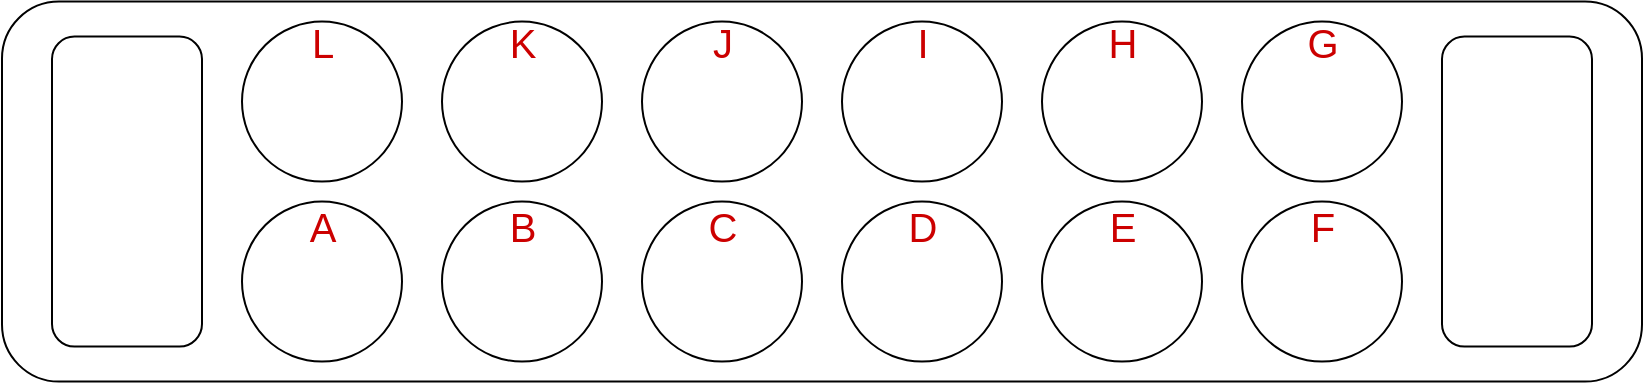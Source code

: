 <mxfile version="13.2.2" type="device" pages="2"><diagram id="FTS1yaiSMaFQzZo1QfYa" name="Page-1"><mxGraphModel dx="1102" dy="830" grid="1" gridSize="10" guides="1" tooltips="1" connect="1" arrows="1" fold="1" page="1" pageScale="1" pageWidth="850" pageHeight="1100" math="0" shadow="0"><root><mxCell id="0"/><mxCell id="1" parent="0"/><mxCell id="JyeZ1KAQVzAJ9v_V9iNK-21" value="" style="rounded=1;whiteSpace=wrap;html=1;" parent="1" vertex="1"><mxGeometry x="5" y="-0.21" width="820" height="190" as="geometry"/></mxCell><mxCell id="JyeZ1KAQVzAJ9v_V9iNK-2" value="" style="ellipse;whiteSpace=wrap;html=1;aspect=fixed;" parent="1" vertex="1"><mxGeometry x="125" y="9.79" width="80" height="80" as="geometry"/></mxCell><mxCell id="JyeZ1KAQVzAJ9v_V9iNK-3" value="" style="ellipse;whiteSpace=wrap;html=1;aspect=fixed;" parent="1" vertex="1"><mxGeometry x="225" y="9.79" width="80" height="80" as="geometry"/></mxCell><mxCell id="JyeZ1KAQVzAJ9v_V9iNK-4" value="" style="ellipse;whiteSpace=wrap;html=1;aspect=fixed;" parent="1" vertex="1"><mxGeometry x="325" y="9.79" width="80" height="80" as="geometry"/></mxCell><mxCell id="JyeZ1KAQVzAJ9v_V9iNK-5" value="" style="ellipse;whiteSpace=wrap;html=1;aspect=fixed;" parent="1" vertex="1"><mxGeometry x="425" y="9.79" width="80" height="80" as="geometry"/></mxCell><mxCell id="JyeZ1KAQVzAJ9v_V9iNK-6" value="" style="ellipse;whiteSpace=wrap;html=1;aspect=fixed;" parent="1" vertex="1"><mxGeometry x="525" y="9.79" width="80" height="80" as="geometry"/></mxCell><mxCell id="JyeZ1KAQVzAJ9v_V9iNK-7" value="" style="ellipse;whiteSpace=wrap;html=1;aspect=fixed;" parent="1" vertex="1"><mxGeometry x="625" y="9.79" width="80" height="80" as="geometry"/></mxCell><mxCell id="JyeZ1KAQVzAJ9v_V9iNK-15" value="" style="ellipse;whiteSpace=wrap;html=1;aspect=fixed;" parent="1" vertex="1"><mxGeometry x="125" y="99.79" width="80" height="80" as="geometry"/></mxCell><mxCell id="JyeZ1KAQVzAJ9v_V9iNK-16" value="" style="ellipse;whiteSpace=wrap;html=1;aspect=fixed;" parent="1" vertex="1"><mxGeometry x="225" y="99.79" width="80" height="80" as="geometry"/></mxCell><mxCell id="JyeZ1KAQVzAJ9v_V9iNK-17" value="" style="ellipse;whiteSpace=wrap;html=1;aspect=fixed;" parent="1" vertex="1"><mxGeometry x="325" y="99.79" width="80" height="80" as="geometry"/></mxCell><mxCell id="JyeZ1KAQVzAJ9v_V9iNK-18" value="" style="ellipse;whiteSpace=wrap;html=1;aspect=fixed;" parent="1" vertex="1"><mxGeometry x="425" y="99.79" width="80" height="80" as="geometry"/></mxCell><mxCell id="JyeZ1KAQVzAJ9v_V9iNK-19" value="" style="ellipse;whiteSpace=wrap;html=1;aspect=fixed;" parent="1" vertex="1"><mxGeometry x="525" y="99.79" width="80" height="80" as="geometry"/></mxCell><mxCell id="JyeZ1KAQVzAJ9v_V9iNK-20" value="" style="ellipse;whiteSpace=wrap;html=1;aspect=fixed;" parent="1" vertex="1"><mxGeometry x="625" y="99.79" width="80" height="80" as="geometry"/></mxCell><mxCell id="JyeZ1KAQVzAJ9v_V9iNK-22" value="" style="rounded=1;whiteSpace=wrap;html=1;rotation=90;" parent="1" vertex="1"><mxGeometry x="-10" y="57.29" width="155" height="75" as="geometry"/></mxCell><mxCell id="JyeZ1KAQVzAJ9v_V9iNK-23" value="" style="rounded=1;whiteSpace=wrap;html=1;rotation=90;" parent="1" vertex="1"><mxGeometry x="685" y="57.29" width="155" height="75" as="geometry"/></mxCell><mxCell id="Dwjw5sWMfXnfdeicOzEI-1" value="L" style="text;html=1;strokeColor=none;fillColor=none;align=center;verticalAlign=middle;whiteSpace=wrap;rounded=0;fontSize=20;fontColor=#CC0000;" parent="1" vertex="1"><mxGeometry x="142.5" y="-0.21" width="45" height="40.21" as="geometry"/></mxCell><mxCell id="qqufHw01a0zL5Vuy_4wX-1" value="K" style="text;html=1;strokeColor=none;fillColor=none;align=center;verticalAlign=middle;whiteSpace=wrap;rounded=0;fontSize=20;fontColor=#CC0000;" parent="1" vertex="1"><mxGeometry x="242.5" y="-0.21" width="45" height="40.21" as="geometry"/></mxCell><mxCell id="qqufHw01a0zL5Vuy_4wX-4" value="J" style="text;html=1;strokeColor=none;fillColor=none;align=center;verticalAlign=middle;whiteSpace=wrap;rounded=0;fontSize=20;fontColor=#CC0000;" parent="1" vertex="1"><mxGeometry x="342.5" y="-0.21" width="45" height="40.21" as="geometry"/></mxCell><mxCell id="qqufHw01a0zL5Vuy_4wX-5" value="I" style="text;html=1;strokeColor=none;fillColor=none;align=center;verticalAlign=middle;whiteSpace=wrap;rounded=0;fontSize=20;fontColor=#CC0000;" parent="1" vertex="1"><mxGeometry x="442.5" y="-0.21" width="45" height="40.21" as="geometry"/></mxCell><mxCell id="qqufHw01a0zL5Vuy_4wX-6" value="H" style="text;html=1;strokeColor=none;fillColor=none;align=center;verticalAlign=middle;whiteSpace=wrap;rounded=0;fontSize=20;fontColor=#CC0000;" parent="1" vertex="1"><mxGeometry x="542.5" y="-0.21" width="45" height="40.21" as="geometry"/></mxCell><mxCell id="qqufHw01a0zL5Vuy_4wX-7" value="G" style="text;html=1;strokeColor=none;fillColor=none;align=center;verticalAlign=middle;whiteSpace=wrap;rounded=0;fontSize=20;fontColor=#CC0000;" parent="1" vertex="1"><mxGeometry x="642.5" y="-0.21" width="45" height="40.21" as="geometry"/></mxCell><mxCell id="qqufHw01a0zL5Vuy_4wX-8" value="A" style="text;html=1;strokeColor=none;fillColor=none;align=center;verticalAlign=middle;whiteSpace=wrap;rounded=0;fontSize=20;fontColor=#CC0000;" parent="1" vertex="1"><mxGeometry x="142.5" y="92.08" width="45" height="40.21" as="geometry"/></mxCell><mxCell id="qqufHw01a0zL5Vuy_4wX-9" value="B" style="text;html=1;strokeColor=none;fillColor=none;align=center;verticalAlign=middle;whiteSpace=wrap;rounded=0;fontSize=20;fontColor=#CC0000;" parent="1" vertex="1"><mxGeometry x="242.5" y="92.08" width="45" height="40.21" as="geometry"/></mxCell><mxCell id="qqufHw01a0zL5Vuy_4wX-10" value="C" style="text;html=1;strokeColor=none;fillColor=none;align=center;verticalAlign=middle;whiteSpace=wrap;rounded=0;fontSize=20;fontColor=#CC0000;" parent="1" vertex="1"><mxGeometry x="342.5" y="92.08" width="45" height="40.21" as="geometry"/></mxCell><mxCell id="qqufHw01a0zL5Vuy_4wX-11" value="D" style="text;html=1;strokeColor=none;fillColor=none;align=center;verticalAlign=middle;whiteSpace=wrap;rounded=0;fontSize=20;fontColor=#CC0000;" parent="1" vertex="1"><mxGeometry x="442.5" y="92.08" width="45" height="40.21" as="geometry"/></mxCell><mxCell id="qqufHw01a0zL5Vuy_4wX-12" value="E" style="text;html=1;strokeColor=none;fillColor=none;align=center;verticalAlign=middle;whiteSpace=wrap;rounded=0;fontSize=20;fontColor=#CC0000;" parent="1" vertex="1"><mxGeometry x="542.5" y="92.08" width="45" height="40.21" as="geometry"/></mxCell><mxCell id="qqufHw01a0zL5Vuy_4wX-13" value="F" style="text;html=1;strokeColor=none;fillColor=none;align=center;verticalAlign=middle;whiteSpace=wrap;rounded=0;fontSize=20;fontColor=#CC0000;" parent="1" vertex="1"><mxGeometry x="642.5" y="92.08" width="45" height="40.21" as="geometry"/></mxCell></root></mxGraphModel></diagram><diagram id="G_0rktyOrb9v8JlZQOKx" name="Page-2"><mxGraphModel dx="1102" dy="830" grid="1" gridSize="10" guides="1" tooltips="1" connect="1" arrows="1" fold="1" page="1" pageScale="1" pageWidth="850" pageHeight="1100" math="0" shadow="0"><root><mxCell id="hoiMhbNcQJj3aMUIrTGR-0"/><mxCell id="hoiMhbNcQJj3aMUIrTGR-1" parent="hoiMhbNcQJj3aMUIrTGR-0"/><mxCell id="TnAILRb-CJfvLSm7kCWV-6" value="" style="ellipse;whiteSpace=wrap;html=1;aspect=fixed;" vertex="1" parent="hoiMhbNcQJj3aMUIrTGR-1"><mxGeometry x="125" y="99.79" width="80" height="80" as="geometry"/></mxCell><mxCell id="TnAILRb-CJfvLSm7kCWV-7" value="" style="ellipse;whiteSpace=wrap;html=1;aspect=fixed;" vertex="1" parent="hoiMhbNcQJj3aMUIrTGR-1"><mxGeometry x="225" y="99.79" width="80" height="80" as="geometry"/></mxCell><mxCell id="TnAILRb-CJfvLSm7kCWV-8" value="" style="ellipse;whiteSpace=wrap;html=1;aspect=fixed;" vertex="1" parent="hoiMhbNcQJj3aMUIrTGR-1"><mxGeometry x="325" y="99.79" width="80" height="80" as="geometry"/></mxCell><mxCell id="TnAILRb-CJfvLSm7kCWV-9" value="" style="ellipse;whiteSpace=wrap;html=1;aspect=fixed;" vertex="1" parent="hoiMhbNcQJj3aMUIrTGR-1"><mxGeometry x="425" y="99.79" width="80" height="80" as="geometry"/></mxCell><mxCell id="TnAILRb-CJfvLSm7kCWV-10" value="" style="ellipse;whiteSpace=wrap;html=1;aspect=fixed;" vertex="1" parent="hoiMhbNcQJj3aMUIrTGR-1"><mxGeometry x="525" y="99.79" width="80" height="80" as="geometry"/></mxCell><mxCell id="TnAILRb-CJfvLSm7kCWV-11" value="" style="ellipse;whiteSpace=wrap;html=1;aspect=fixed;" vertex="1" parent="hoiMhbNcQJj3aMUIrTGR-1"><mxGeometry x="625" y="99.79" width="80" height="80" as="geometry"/></mxCell><mxCell id="TnAILRb-CJfvLSm7kCWV-18" value="A" style="text;html=1;strokeColor=none;fillColor=none;align=center;verticalAlign=middle;whiteSpace=wrap;rounded=0;fontSize=20;fontColor=#CC0000;" vertex="1" parent="hoiMhbNcQJj3aMUIrTGR-1"><mxGeometry x="142.5" y="92.08" width="45" height="40.21" as="geometry"/></mxCell><mxCell id="TnAILRb-CJfvLSm7kCWV-19" value="B" style="text;html=1;strokeColor=none;fillColor=none;align=center;verticalAlign=middle;whiteSpace=wrap;rounded=0;fontSize=20;fontColor=#CC0000;" vertex="1" parent="hoiMhbNcQJj3aMUIrTGR-1"><mxGeometry x="242.5" y="92.08" width="45" height="40.21" as="geometry"/></mxCell><mxCell id="TnAILRb-CJfvLSm7kCWV-20" value="C" style="text;html=1;strokeColor=none;fillColor=none;align=center;verticalAlign=middle;whiteSpace=wrap;rounded=0;fontSize=20;fontColor=#CC0000;" vertex="1" parent="hoiMhbNcQJj3aMUIrTGR-1"><mxGeometry x="342.5" y="92.08" width="45" height="40.21" as="geometry"/></mxCell><mxCell id="TnAILRb-CJfvLSm7kCWV-21" value="D" style="text;html=1;strokeColor=none;fillColor=none;align=center;verticalAlign=middle;whiteSpace=wrap;rounded=0;fontSize=20;fontColor=#CC0000;" vertex="1" parent="hoiMhbNcQJj3aMUIrTGR-1"><mxGeometry x="442.5" y="92.08" width="45" height="40.21" as="geometry"/></mxCell><mxCell id="TnAILRb-CJfvLSm7kCWV-22" value="E" style="text;html=1;strokeColor=none;fillColor=none;align=center;verticalAlign=middle;whiteSpace=wrap;rounded=0;fontSize=20;fontColor=#CC0000;" vertex="1" parent="hoiMhbNcQJj3aMUIrTGR-1"><mxGeometry x="542.5" y="92.08" width="45" height="40.21" as="geometry"/></mxCell><mxCell id="TnAILRb-CJfvLSm7kCWV-23" value="F" style="text;html=1;strokeColor=none;fillColor=none;align=center;verticalAlign=middle;whiteSpace=wrap;rounded=0;fontSize=20;fontColor=#CC0000;" vertex="1" parent="hoiMhbNcQJj3aMUIrTGR-1"><mxGeometry x="642.5" y="92.08" width="45" height="40.21" as="geometry"/></mxCell><mxCell id="TnAILRb-CJfvLSm7kCWV-24" value="" style="ellipse;whiteSpace=wrap;html=1;aspect=fixed;" vertex="1" parent="hoiMhbNcQJj3aMUIrTGR-1"><mxGeometry x="730" y="99.79" width="80" height="80" as="geometry"/></mxCell><mxCell id="TnAILRb-CJfvLSm7kCWV-25" value="" style="ellipse;whiteSpace=wrap;html=1;aspect=fixed;" vertex="1" parent="hoiMhbNcQJj3aMUIrTGR-1"><mxGeometry x="830" y="99.79" width="80" height="80" as="geometry"/></mxCell><mxCell id="TnAILRb-CJfvLSm7kCWV-26" value="" style="ellipse;whiteSpace=wrap;html=1;aspect=fixed;" vertex="1" parent="hoiMhbNcQJj3aMUIrTGR-1"><mxGeometry x="930" y="99.79" width="80" height="80" as="geometry"/></mxCell><mxCell id="TnAILRb-CJfvLSm7kCWV-27" value="" style="ellipse;whiteSpace=wrap;html=1;aspect=fixed;" vertex="1" parent="hoiMhbNcQJj3aMUIrTGR-1"><mxGeometry x="1030" y="99.79" width="80" height="80" as="geometry"/></mxCell><mxCell id="TnAILRb-CJfvLSm7kCWV-28" value="" style="ellipse;whiteSpace=wrap;html=1;aspect=fixed;" vertex="1" parent="hoiMhbNcQJj3aMUIrTGR-1"><mxGeometry x="1130" y="99.79" width="80" height="80" as="geometry"/></mxCell><mxCell id="TnAILRb-CJfvLSm7kCWV-29" value="" style="ellipse;whiteSpace=wrap;html=1;aspect=fixed;" vertex="1" parent="hoiMhbNcQJj3aMUIrTGR-1"><mxGeometry x="1230" y="99.79" width="80" height="80" as="geometry"/></mxCell><mxCell id="TnAILRb-CJfvLSm7kCWV-30" value="G" style="text;html=1;strokeColor=none;fillColor=none;align=center;verticalAlign=middle;whiteSpace=wrap;rounded=0;fontSize=20;fontColor=#CC0000;" vertex="1" parent="hoiMhbNcQJj3aMUIrTGR-1"><mxGeometry x="747.5" y="92.08" width="45" height="40.21" as="geometry"/></mxCell><mxCell id="TnAILRb-CJfvLSm7kCWV-31" value="H" style="text;html=1;strokeColor=none;fillColor=none;align=center;verticalAlign=middle;whiteSpace=wrap;rounded=0;fontSize=20;fontColor=#CC0000;" vertex="1" parent="hoiMhbNcQJj3aMUIrTGR-1"><mxGeometry x="847.5" y="92.08" width="45" height="40.21" as="geometry"/></mxCell><mxCell id="TnAILRb-CJfvLSm7kCWV-32" value="I" style="text;html=1;strokeColor=none;fillColor=none;align=center;verticalAlign=middle;whiteSpace=wrap;rounded=0;fontSize=20;fontColor=#CC0000;" vertex="1" parent="hoiMhbNcQJj3aMUIrTGR-1"><mxGeometry x="947.5" y="92.08" width="45" height="40.21" as="geometry"/></mxCell><mxCell id="TnAILRb-CJfvLSm7kCWV-33" value="J" style="text;html=1;strokeColor=none;fillColor=none;align=center;verticalAlign=middle;whiteSpace=wrap;rounded=0;fontSize=20;fontColor=#CC0000;" vertex="1" parent="hoiMhbNcQJj3aMUIrTGR-1"><mxGeometry x="1047.5" y="92.08" width="45" height="40.21" as="geometry"/></mxCell><mxCell id="TnAILRb-CJfvLSm7kCWV-34" value="K" style="text;html=1;strokeColor=none;fillColor=none;align=center;verticalAlign=middle;whiteSpace=wrap;rounded=0;fontSize=20;fontColor=#CC0000;" vertex="1" parent="hoiMhbNcQJj3aMUIrTGR-1"><mxGeometry x="1147.5" y="92.08" width="45" height="40.21" as="geometry"/></mxCell><mxCell id="TnAILRb-CJfvLSm7kCWV-35" value="L" style="text;html=1;strokeColor=none;fillColor=none;align=center;verticalAlign=middle;whiteSpace=wrap;rounded=0;fontSize=20;fontColor=#CC0000;" vertex="1" parent="hoiMhbNcQJj3aMUIrTGR-1"><mxGeometry x="1247.5" y="92.08" width="45" height="40.21" as="geometry"/></mxCell></root></mxGraphModel></diagram></mxfile>